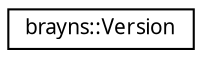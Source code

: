 digraph "Graphical Class Hierarchy"
{
  edge [fontname="Sans",fontsize="10",labelfontname="Sans",labelfontsize="10"];
  node [fontname="Sans",fontsize="10",shape=record];
  rankdir="LR";
  Node1 [label="brayns::Version",height=0.2,width=0.4,color="black", fillcolor="white", style="filled",URL="$classbrayns_1_1_version.html",tooltip="Information about the current braynsUI version. "];
}
